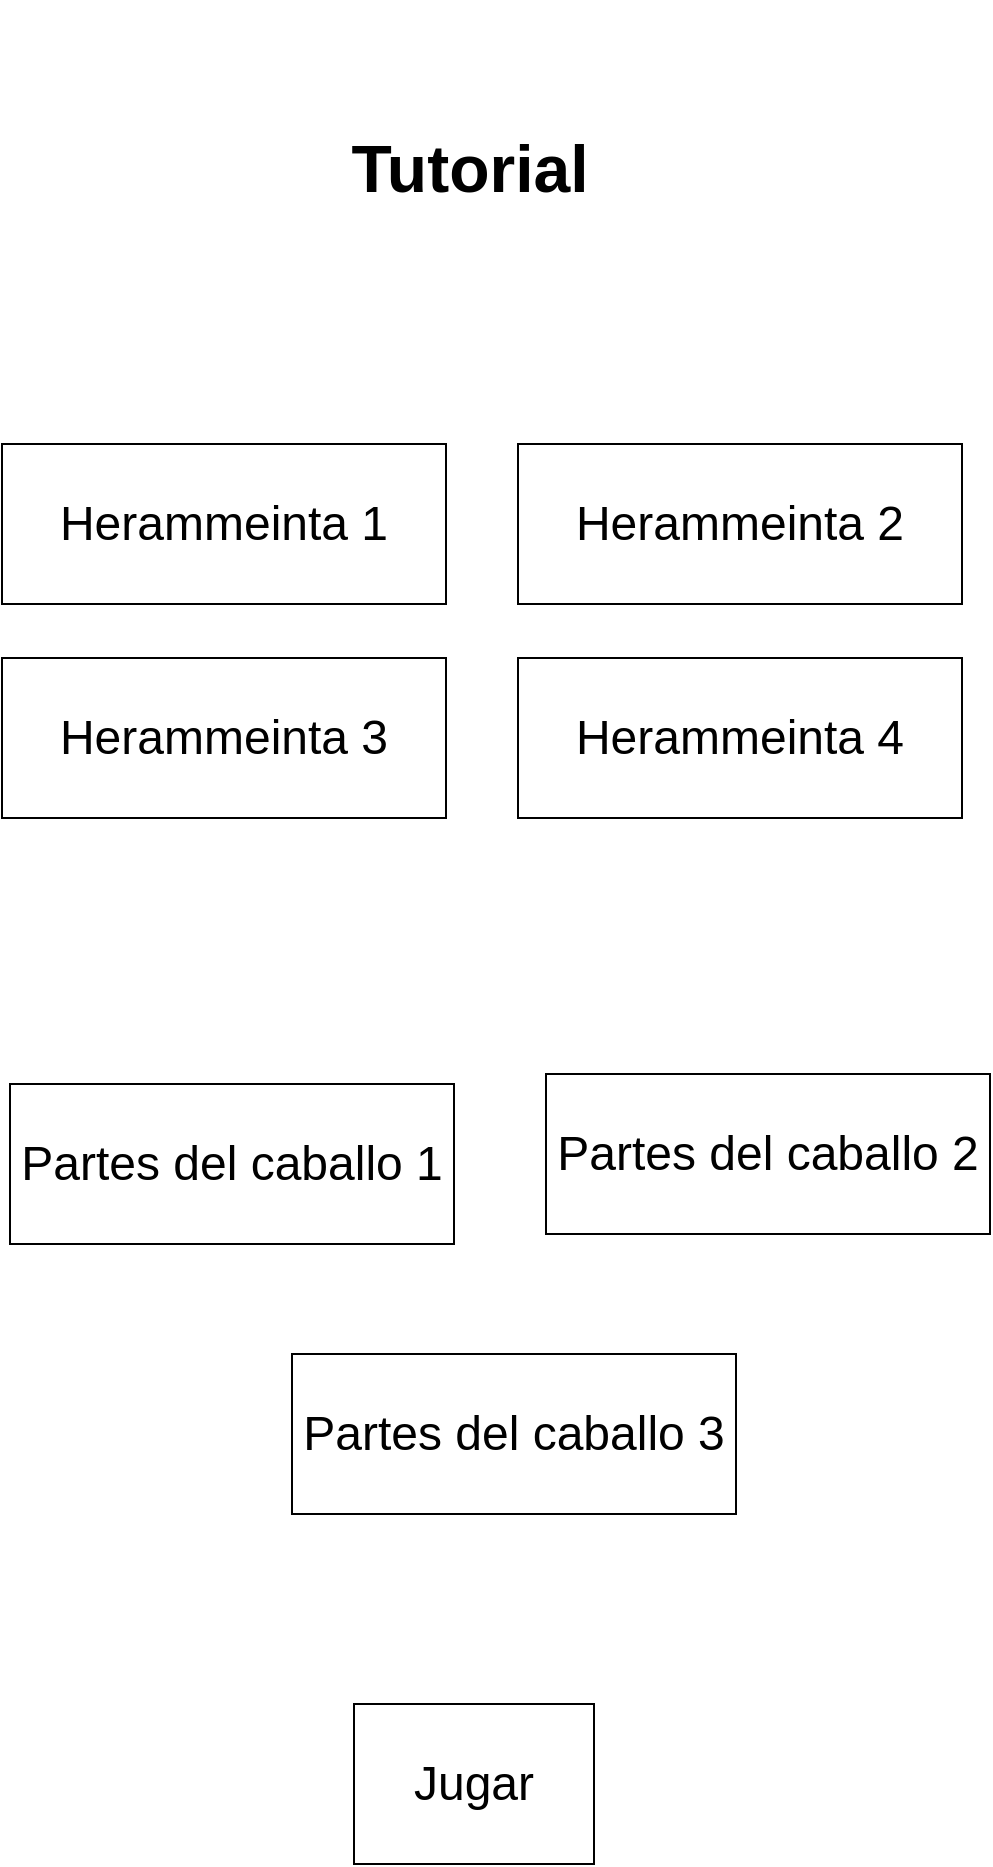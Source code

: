 <mxfile version="24.8.4">
  <diagram name="Página-1" id="BCHF-5Q5EMjY2CzNp5F7">
    <mxGraphModel dx="1313" dy="724" grid="0" gridSize="10" guides="1" tooltips="1" connect="1" arrows="1" fold="1" page="1" pageScale="1" pageWidth="700" pageHeight="1000" math="0" shadow="0">
      <root>
        <mxCell id="0" />
        <mxCell id="1" parent="0" />
        <mxCell id="UvF5SmiHXKKENpEFAL-r-3" value="&lt;div style=&quot;&quot;&gt;&lt;span class=&quot;notion-enable-hover&quot; data-token-index=&quot;0&quot; style=&quot;font-weight: 600; font-size: 33px;&quot;&gt;Tutorial&lt;/span&gt;&lt;/div&gt;" style="text;html=1;align=center;verticalAlign=middle;whiteSpace=wrap;rounded=0;" parent="1" vertex="1">
          <mxGeometry x="152" y="8" width="392" height="167" as="geometry" />
        </mxCell>
        <mxCell id="UvF5SmiHXKKENpEFAL-r-7" value="&lt;font style=&quot;font-size: 24px;&quot;&gt;Jugar&lt;/font&gt;" style="rounded=0;whiteSpace=wrap;html=1;" parent="1" vertex="1">
          <mxGeometry x="290" y="860" width="120" height="80" as="geometry" />
        </mxCell>
        <mxCell id="y9TVDUa1JKEA_eRrkemc-124" value="&lt;font style=&quot;font-size: 24px;&quot;&gt;Herammeinta 1&lt;/font&gt;" style="rounded=0;whiteSpace=wrap;html=1;" vertex="1" parent="1">
          <mxGeometry x="114" y="230" width="222" height="80" as="geometry" />
        </mxCell>
        <mxCell id="y9TVDUa1JKEA_eRrkemc-127" value="&lt;font style=&quot;font-size: 24px;&quot;&gt;Herammeinta 3&lt;/font&gt;" style="rounded=0;whiteSpace=wrap;html=1;" vertex="1" parent="1">
          <mxGeometry x="114" y="337" width="222" height="80" as="geometry" />
        </mxCell>
        <mxCell id="y9TVDUa1JKEA_eRrkemc-128" value="&lt;font style=&quot;font-size: 24px;&quot;&gt;Herammeinta 2&lt;/font&gt;" style="rounded=0;whiteSpace=wrap;html=1;" vertex="1" parent="1">
          <mxGeometry x="372" y="230" width="222" height="80" as="geometry" />
        </mxCell>
        <mxCell id="y9TVDUa1JKEA_eRrkemc-129" value="&lt;font style=&quot;font-size: 24px;&quot;&gt;Herammeinta 4&lt;/font&gt;" style="rounded=0;whiteSpace=wrap;html=1;" vertex="1" parent="1">
          <mxGeometry x="372" y="337" width="222" height="80" as="geometry" />
        </mxCell>
        <mxCell id="y9TVDUa1JKEA_eRrkemc-131" value="&lt;font style=&quot;font-size: 24px;&quot;&gt;Partes del caballo 1&lt;/font&gt;" style="rounded=0;whiteSpace=wrap;html=1;" vertex="1" parent="1">
          <mxGeometry x="118" y="550" width="222" height="80" as="geometry" />
        </mxCell>
        <mxCell id="y9TVDUa1JKEA_eRrkemc-132" value="&lt;span style=&quot;font-size: 24px;&quot;&gt;Partes del caballo 2&lt;/span&gt;" style="rounded=0;whiteSpace=wrap;html=1;" vertex="1" parent="1">
          <mxGeometry x="386" y="545" width="222" height="80" as="geometry" />
        </mxCell>
        <mxCell id="y9TVDUa1JKEA_eRrkemc-133" value="&lt;span style=&quot;font-size: 24px;&quot;&gt;Partes del caballo 3&lt;/span&gt;" style="rounded=0;whiteSpace=wrap;html=1;" vertex="1" parent="1">
          <mxGeometry x="259" y="685" width="222" height="80" as="geometry" />
        </mxCell>
      </root>
    </mxGraphModel>
  </diagram>
</mxfile>
